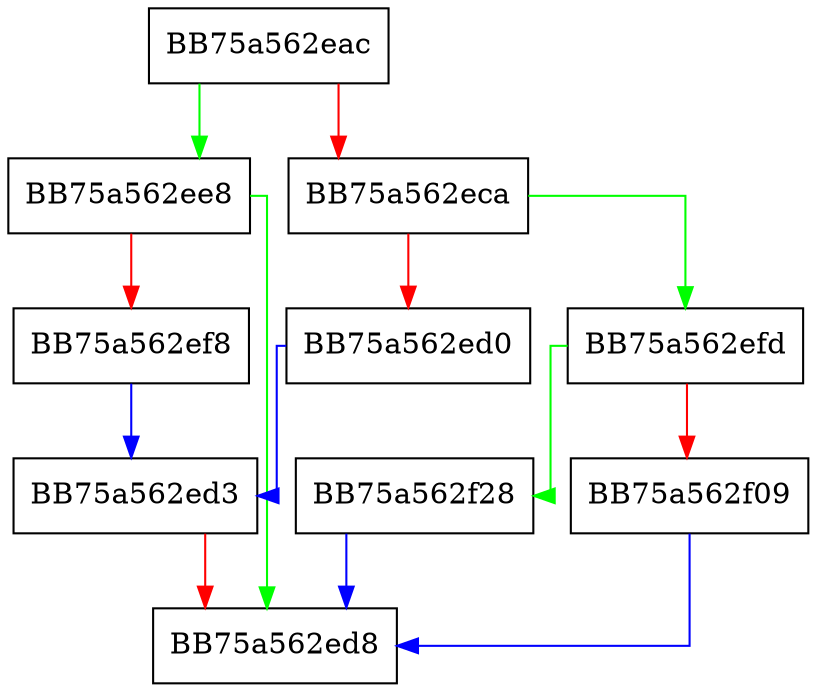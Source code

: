 digraph manager {
  node [shape="box"];
  graph [splines=ortho];
  BB75a562eac -> BB75a562ee8 [color="green"];
  BB75a562eac -> BB75a562eca [color="red"];
  BB75a562eca -> BB75a562efd [color="green"];
  BB75a562eca -> BB75a562ed0 [color="red"];
  BB75a562ed0 -> BB75a562ed3 [color="blue"];
  BB75a562ed3 -> BB75a562ed8 [color="red"];
  BB75a562ee8 -> BB75a562ed8 [color="green"];
  BB75a562ee8 -> BB75a562ef8 [color="red"];
  BB75a562ef8 -> BB75a562ed3 [color="blue"];
  BB75a562efd -> BB75a562f28 [color="green"];
  BB75a562efd -> BB75a562f09 [color="red"];
  BB75a562f09 -> BB75a562ed8 [color="blue"];
  BB75a562f28 -> BB75a562ed8 [color="blue"];
}